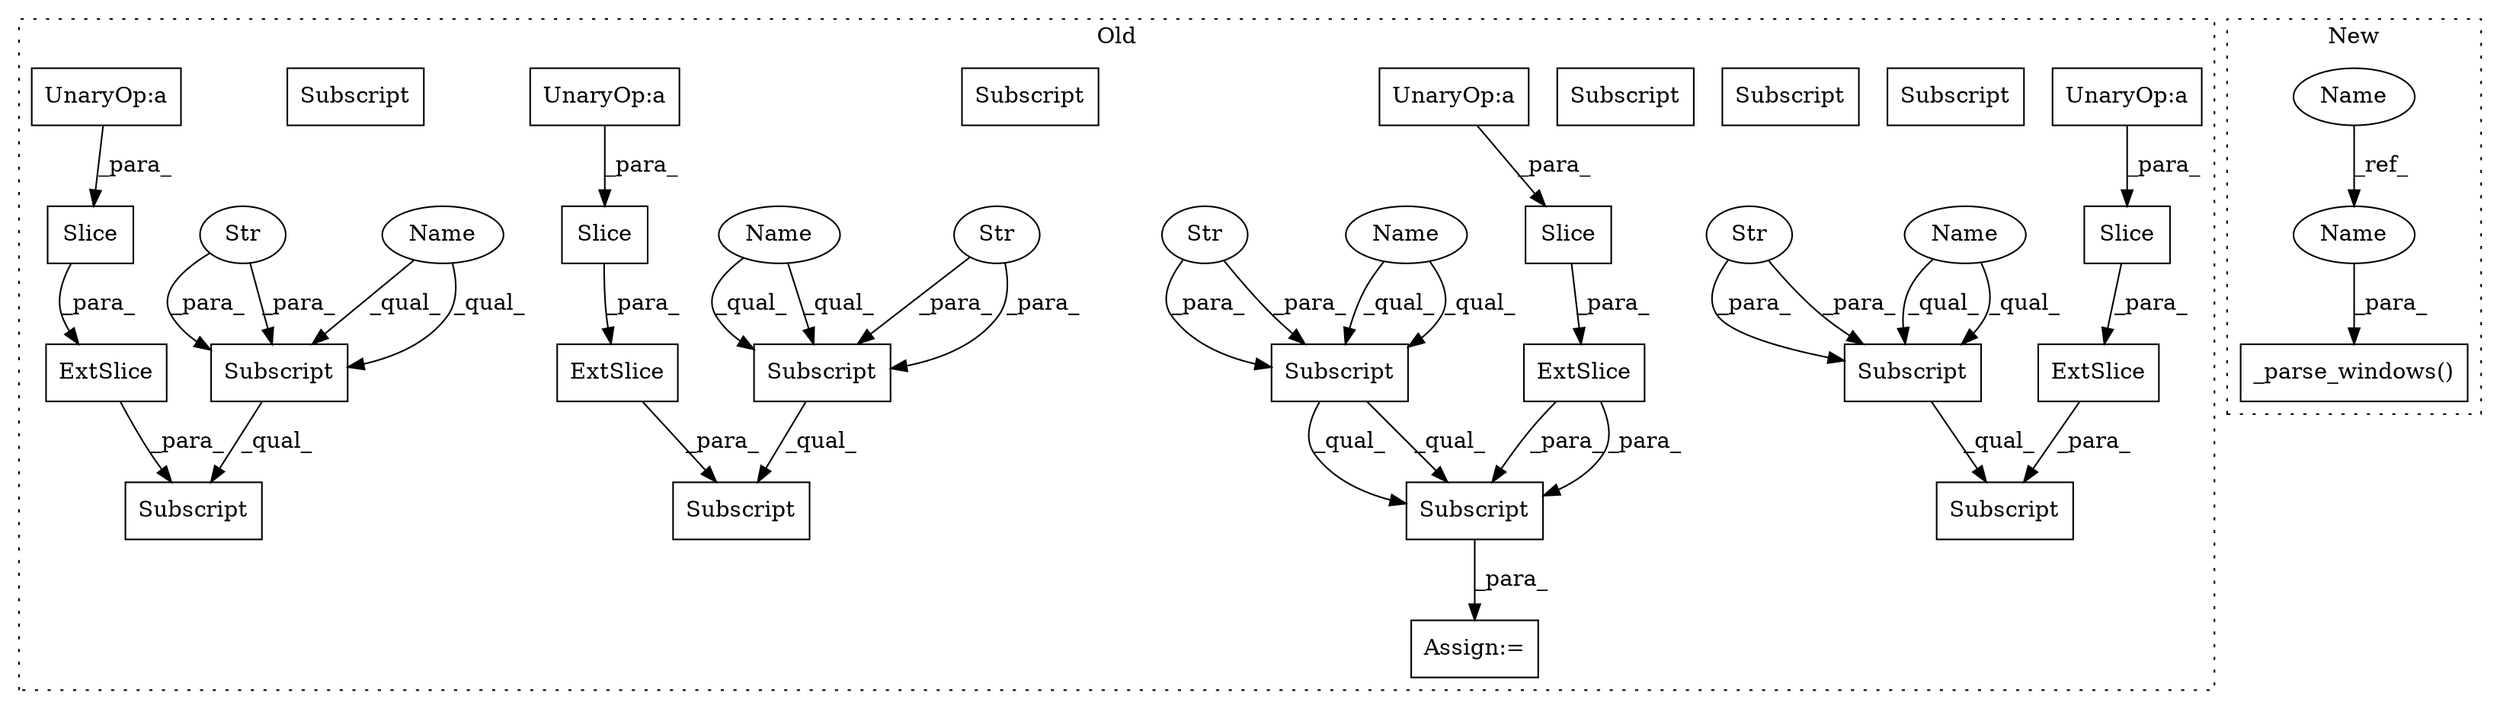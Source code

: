 digraph G {
subgraph cluster0 {
1 [label="ExtSlice" a="85" s="9240" l="7" shape="box"];
3 [label="UnaryOp:a" a="61" s="9264" l="7" shape="box"];
4 [label="Subscript" a="63" s="9240,0" l="42,0" shape="box"];
6 [label="Subscript" a="63" s="9240,0" l="19,0" shape="box"];
7 [label="Str" a="66" s="9248" l="10" shape="ellipse"];
8 [label="Subscript" a="63" s="9176,0" l="19,0" shape="box"];
9 [label="Str" a="66" s="9184" l="10" shape="ellipse"];
10 [label="Subscript" a="63" s="9176,0" l="39,0" shape="box"];
11 [label="Slice" a="80" s="9263" l="1" shape="box"];
12 [label="ExtSlice" a="85" s="9176" l="7" shape="box"];
13 [label="UnaryOp:a" a="61" s="9200" l="7" shape="box"];
14 [label="Slice" a="80" s="9199" l="1" shape="box"];
15 [label="Assign:=" a="68" s="9237" l="3" shape="box"];
16 [label="Subscript" a="63" s="9305,0" l="19,0" shape="box"];
17 [label="Str" a="66" s="9313" l="10" shape="ellipse"];
18 [label="Subscript" a="63" s="9305,0" l="39,0" shape="box"];
19 [label="ExtSlice" a="85" s="9305" l="7" shape="box"];
20 [label="UnaryOp:a" a="61" s="9328" l="7" shape="box"];
21 [label="Subscript" a="63" s="9370,0" l="19,0" shape="box"];
22 [label="Str" a="66" s="9378" l="10" shape="ellipse"];
23 [label="Subscript" a="63" s="9370,0" l="42,0" shape="box"];
24 [label="Slice" a="80" s="9328" l="7" shape="box"];
25 [label="ExtSlice" a="85" s="9370" l="7" shape="box"];
26 [label="UnaryOp:a" a="61" s="9393" l="7" shape="box"];
27 [label="Slice" a="80" s="9393" l="7" shape="box"];
29 [label="Subscript" a="63" s="9240,0" l="42,0" shape="box"];
30 [label="Subscript" a="63" s="9370,0" l="19,0" shape="box"];
31 [label="Name" a="87" s="9176" l="7" shape="ellipse"];
32 [label="Subscript" a="63" s="9305,0" l="19,0" shape="box"];
33 [label="Name" a="87" s="9370" l="7" shape="ellipse"];
34 [label="Subscript" a="63" s="9240,0" l="19,0" shape="box"];
35 [label="Name" a="87" s="9240" l="7" shape="ellipse"];
36 [label="Name" a="87" s="9305" l="7" shape="ellipse"];
37 [label="Subscript" a="63" s="9176,0" l="19,0" shape="box"];
label = "Old";
style="dotted";
}
subgraph cluster1 {
2 [label="_parse_windows()" a="75" s="10984,11018" l="20,1" shape="box"];
5 [label="Name" a="87" s="10675" l="7" shape="ellipse"];
28 [label="Name" a="87" s="11011" l="7" shape="ellipse"];
label = "New";
style="dotted";
}
1 -> 29 [label="_para_"];
1 -> 29 [label="_para_"];
3 -> 11 [label="_para_"];
5 -> 28 [label="_ref_"];
7 -> 34 [label="_para_"];
7 -> 34 [label="_para_"];
9 -> 37 [label="_para_"];
9 -> 37 [label="_para_"];
11 -> 1 [label="_para_"];
12 -> 10 [label="_para_"];
13 -> 14 [label="_para_"];
14 -> 12 [label="_para_"];
17 -> 32 [label="_para_"];
17 -> 32 [label="_para_"];
19 -> 18 [label="_para_"];
20 -> 24 [label="_para_"];
22 -> 30 [label="_para_"];
22 -> 30 [label="_para_"];
24 -> 19 [label="_para_"];
25 -> 23 [label="_para_"];
26 -> 27 [label="_para_"];
27 -> 25 [label="_para_"];
28 -> 2 [label="_para_"];
29 -> 15 [label="_para_"];
30 -> 23 [label="_qual_"];
31 -> 37 [label="_qual_"];
31 -> 37 [label="_qual_"];
32 -> 18 [label="_qual_"];
33 -> 30 [label="_qual_"];
33 -> 30 [label="_qual_"];
34 -> 29 [label="_qual_"];
34 -> 29 [label="_qual_"];
35 -> 34 [label="_qual_"];
35 -> 34 [label="_qual_"];
36 -> 32 [label="_qual_"];
36 -> 32 [label="_qual_"];
37 -> 10 [label="_qual_"];
}